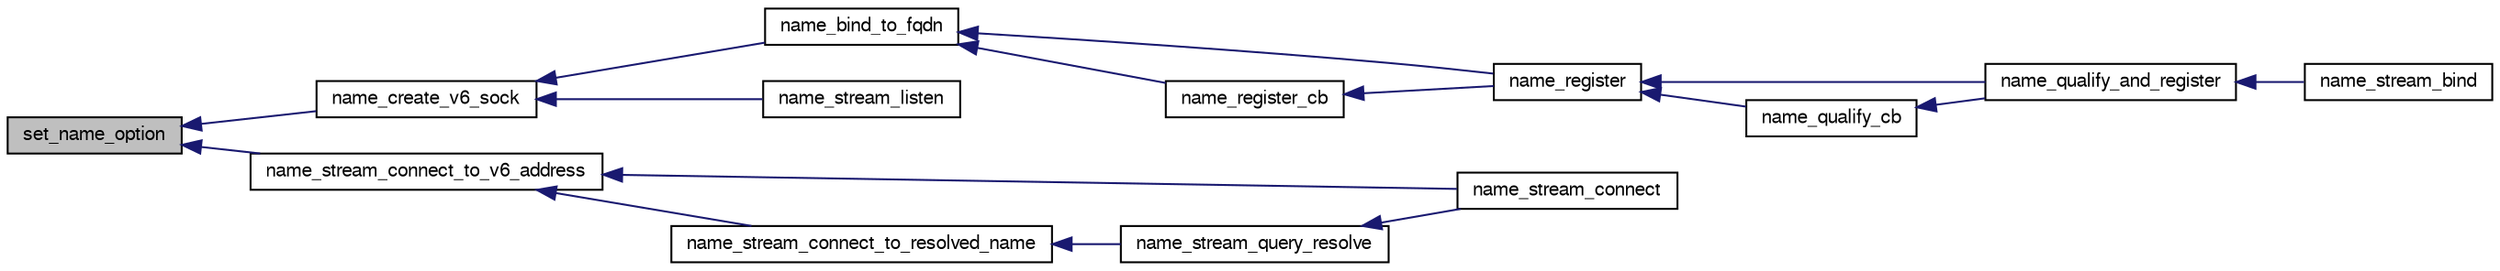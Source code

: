 digraph G
{
  edge [fontname="FreeSans",fontsize="10",labelfontname="FreeSans",labelfontsize="10"];
  node [fontname="FreeSans",fontsize="10",shape=record];
  rankdir=LR;
  Node1 [label="set_name_option",height=0.2,width=0.4,color="black", fillcolor="grey75", style="filled" fontcolor="black"];
  Node1 -> Node2 [dir=back,color="midnightblue",fontsize="10",style="solid",fontname="FreeSans"];
  Node2 [label="name_create_v6_sock",height=0.2,width=0.4,color="black", fillcolor="white", style="filled",URL="$af__name_8c.html#a0067c3ae535b8bfa3b7874517115dd0d"];
  Node2 -> Node3 [dir=back,color="midnightblue",fontsize="10",style="solid",fontname="FreeSans"];
  Node3 [label="name_bind_to_fqdn",height=0.2,width=0.4,color="black", fillcolor="white", style="filled",URL="$af__name_8c.html#ad3d8a1d4e1c89094faaee7e576dee5b7"];
  Node3 -> Node4 [dir=back,color="midnightblue",fontsize="10",style="solid",fontname="FreeSans"];
  Node4 [label="name_register",height=0.2,width=0.4,color="black", fillcolor="white", style="filled",URL="$af__name_8c.html#af7bcfb1b057d29df2729a1aad286c6ec"];
  Node4 -> Node5 [dir=back,color="midnightblue",fontsize="10",style="solid",fontname="FreeSans"];
  Node5 [label="name_qualify_and_register",height=0.2,width=0.4,color="black", fillcolor="white", style="filled",URL="$af__name_8c.html#a7b361fea06308c8ad46651ac195033b0"];
  Node5 -> Node6 [dir=back,color="midnightblue",fontsize="10",style="solid",fontname="FreeSans"];
  Node6 [label="name_stream_bind",height=0.2,width=0.4,color="black", fillcolor="white", style="filled",URL="$af__name_8c.html#a3a2adf5361993cef9bbe48178469714f"];
  Node4 -> Node7 [dir=back,color="midnightblue",fontsize="10",style="solid",fontname="FreeSans"];
  Node7 [label="name_qualify_cb",height=0.2,width=0.4,color="black", fillcolor="white", style="filled",URL="$af__name_8c.html#a2d725a6eb751e0f660eba52d2a76249b"];
  Node7 -> Node5 [dir=back,color="midnightblue",fontsize="10",style="solid",fontname="FreeSans"];
  Node3 -> Node8 [dir=back,color="midnightblue",fontsize="10",style="solid",fontname="FreeSans"];
  Node8 [label="name_register_cb",height=0.2,width=0.4,color="black", fillcolor="white", style="filled",URL="$af__name_8c.html#a9ad7e4fbc663c190f51058fc7c2e7790"];
  Node8 -> Node4 [dir=back,color="midnightblue",fontsize="10",style="solid",fontname="FreeSans"];
  Node2 -> Node9 [dir=back,color="midnightblue",fontsize="10",style="solid",fontname="FreeSans"];
  Node9 [label="name_stream_listen",height=0.2,width=0.4,color="black", fillcolor="white", style="filled",URL="$af__name_8c.html#a7fc4a8969ccbb8be2c1b5cdfdca296de"];
  Node1 -> Node10 [dir=back,color="midnightblue",fontsize="10",style="solid",fontname="FreeSans"];
  Node10 [label="name_stream_connect_to_v6_address",height=0.2,width=0.4,color="black", fillcolor="white", style="filled",URL="$af__name_8c.html#aa226ff0e8cb10ce4e4d700b96d0b50b7"];
  Node10 -> Node11 [dir=back,color="midnightblue",fontsize="10",style="solid",fontname="FreeSans"];
  Node11 [label="name_stream_connect",height=0.2,width=0.4,color="black", fillcolor="white", style="filled",URL="$af__name_8c.html#a739a9be9b64d10189c9e88f6d28491ee"];
  Node10 -> Node12 [dir=back,color="midnightblue",fontsize="10",style="solid",fontname="FreeSans"];
  Node12 [label="name_stream_connect_to_resolved_name",height=0.2,width=0.4,color="black", fillcolor="white", style="filled",URL="$af__name_8c.html#afff5c5578fe9835676f40108dd189e1d"];
  Node12 -> Node13 [dir=back,color="midnightblue",fontsize="10",style="solid",fontname="FreeSans"];
  Node13 [label="name_stream_query_resolve",height=0.2,width=0.4,color="black", fillcolor="white", style="filled",URL="$af__name_8c.html#a78360fdbbdbb75194fedc8378992cee8"];
  Node13 -> Node11 [dir=back,color="midnightblue",fontsize="10",style="solid",fontname="FreeSans"];
}
